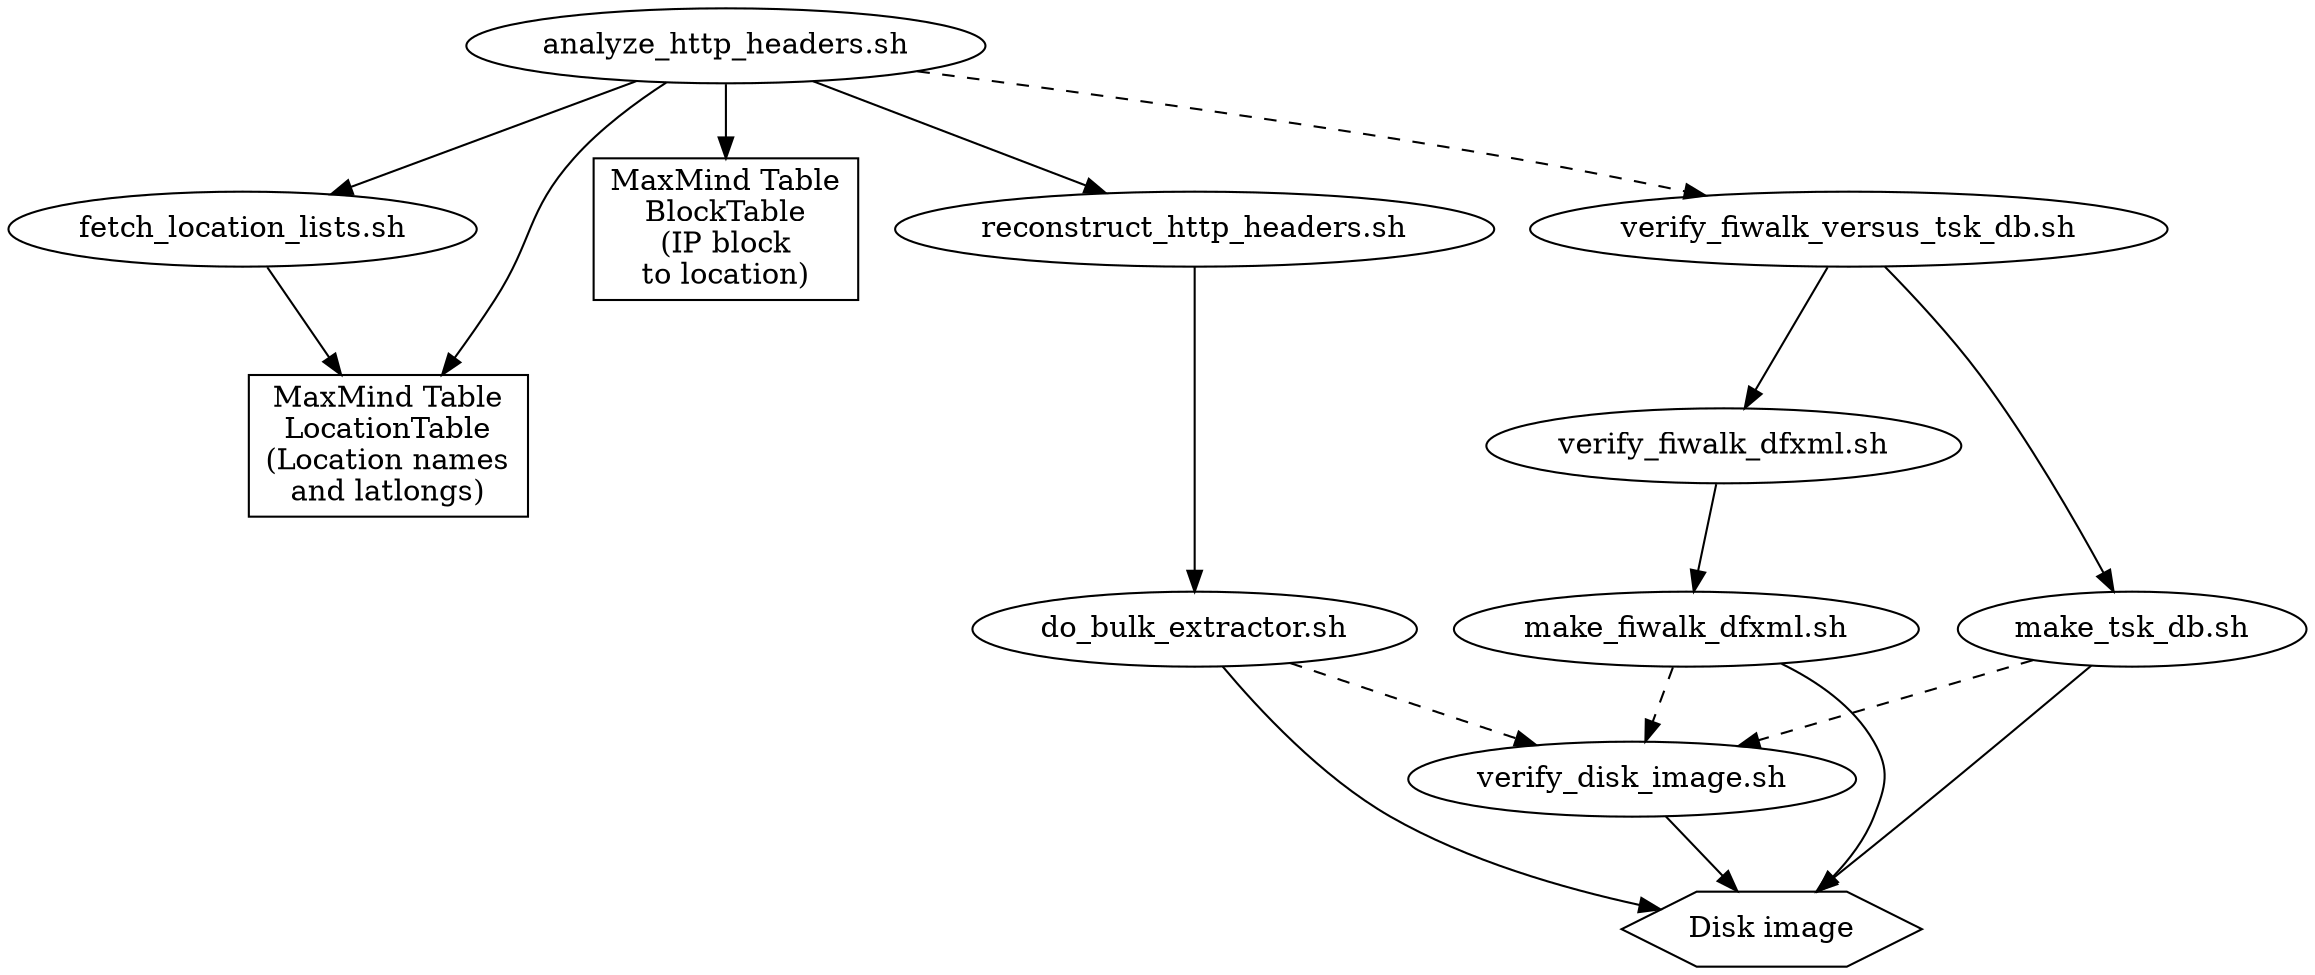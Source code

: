 //Dependency graph of geoproc's Makefile
digraph "geoproc.makefile"
{
	analyze_http_headers_sh [label="analyze_http_headers.sh"];
	analyze_http_headers_sh -> fetch_location_lists_sh;
	analyze_http_headers_sh -> maxmind_blocktable;
	analyze_http_headers_sh -> maxmind_locationtable;
	analyze_http_headers_sh -> reconstruct_http_headers_sh;
	analyze_http_headers_sh -> verify_fiwalk_versus_tsk_db_sh [style=dashed];

	diskimage [label="Disk image" shape="hexagon"];

	do_bulk_extractor_sh [label="do_bulk_extractor.sh"];
	do_bulk_extractor_sh -> diskimage;
	do_bulk_extractor_sh -> verify_disk_image_sh [style=dashed];

	fetch_location_lists_sh [label="fetch_location_lists.sh"];
	fetch_location_lists_sh -> maxmind_locationtable;

	make_fiwalk_dfxml_sh [label="make_fiwalk_dfxml.sh"];
	make_fiwalk_dfxml_sh -> diskimage;
	make_fiwalk_dfxml_sh -> verify_disk_image_sh [style=dashed];

	make_tsk_db_sh [label="make_tsk_db.sh"];
	make_tsk_db_sh -> diskimage;
	make_tsk_db_sh -> verify_disk_image_sh [style=dashed];

	maxmind_blocktable [label="MaxMind Table\nBlockTable\n(IP block\nto location)" shape="rectangle"];

	maxmind_locationtable [label="MaxMind Table\nLocationTable\n(Location names\nand latlongs)" shape="rectangle"];

	reconstruct_http_headers_sh [label="reconstruct_http_headers.sh"];
	reconstruct_http_headers_sh -> do_bulk_extractor_sh;

	verify_disk_image_sh [label="verify_disk_image.sh"];
	verify_disk_image_sh -> diskimage;

	verify_fiwalk_dfxml_sh [label="verify_fiwalk_dfxml.sh"];
	verify_fiwalk_dfxml_sh -> make_fiwalk_dfxml_sh;

	verify_fiwalk_versus_tsk_db_sh [label="verify_fiwalk_versus_tsk_db.sh"];
	verify_fiwalk_versus_tsk_db_sh -> make_tsk_db_sh;
	verify_fiwalk_versus_tsk_db_sh -> verify_fiwalk_dfxml_sh;
}

